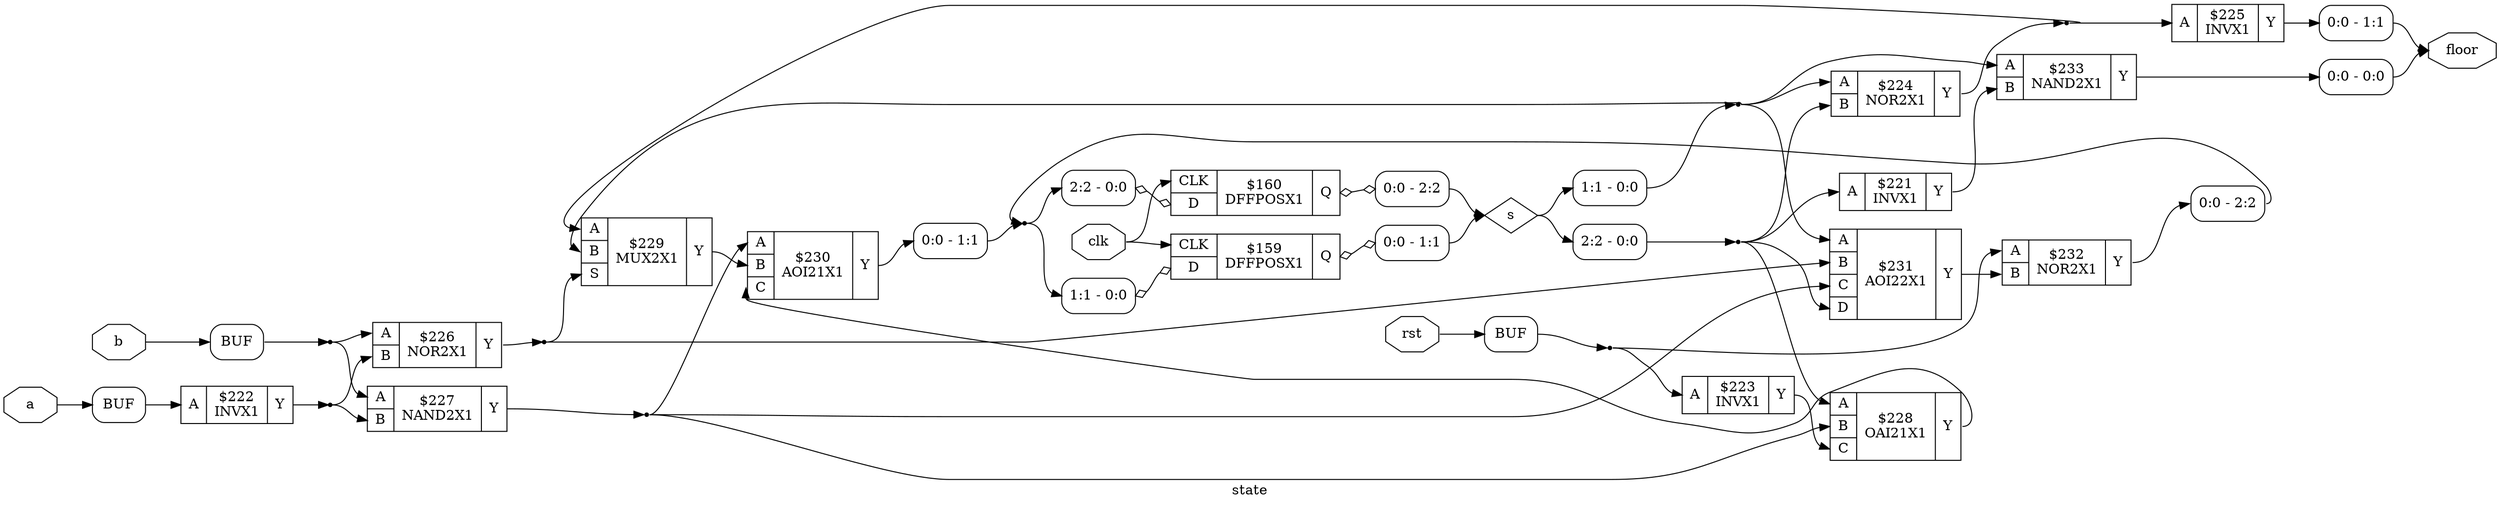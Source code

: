 digraph "state" {
label="state";
rankdir="LR";
remincross=true;
n28 [ shape=octagon, label="a", color="black", fontcolor="black" ];
n29 [ shape=octagon, label="b", color="black", fontcolor="black" ];
n30 [ shape=octagon, label="clk", color="black", fontcolor="black" ];
n31 [ shape=octagon, label="floor", color="black", fontcolor="black" ];
n32 [ shape=octagon, label="rst", color="black", fontcolor="black" ];
n33 [ shape=diamond, label="s", color="black", fontcolor="black" ];
c36 [ shape=record, label="{{<p34> A}|$221\nINVX1|{<p35> Y}}" ];
c37 [ shape=record, label="{{<p34> A}|$222\nINVX1|{<p35> Y}}" ];
c38 [ shape=record, label="{{<p34> A}|$223\nINVX1|{<p35> Y}}" ];
c40 [ shape=record, label="{{<p34> A|<p39> B}|$224\nNOR2X1|{<p35> Y}}" ];
c41 [ shape=record, label="{{<p34> A}|$225\nINVX1|{<p35> Y}}" ];
c42 [ shape=record, label="{{<p34> A|<p39> B}|$226\nNOR2X1|{<p35> Y}}" ];
c43 [ shape=record, label="{{<p34> A|<p39> B}|$227\nNAND2X1|{<p35> Y}}" ];
c45 [ shape=record, label="{{<p34> A|<p39> B|<p44> C}|$228\nOAI21X1|{<p35> Y}}" ];
c47 [ shape=record, label="{{<p34> A|<p39> B|<p46> S}|$229\nMUX2X1|{<p35> Y}}" ];
c48 [ shape=record, label="{{<p34> A|<p39> B|<p44> C}|$230\nAOI21X1|{<p35> Y}}" ];
c50 [ shape=record, label="{{<p34> A|<p39> B|<p44> C|<p49> D}|$231\nAOI22X1|{<p35> Y}}" ];
c51 [ shape=record, label="{{<p34> A|<p39> B}|$232\nNOR2X1|{<p35> Y}}" ];
c52 [ shape=record, label="{{<p34> A|<p39> B}|$233\nNAND2X1|{<p35> Y}}" ];
c55 [ shape=record, label="{{<p53> CLK|<p49> D}|$159\nDFFPOSX1|{<p54> Q}}" ];
x0 [ shape=record, style=rounded, label="<s0> 1:1 - 0:0 " ];
x0:e -> c55:p49:w [arrowhead=odiamond, arrowtail=odiamond, dir=both, color="black", label=""];
x1 [ shape=record, style=rounded, label="<s0> 0:0 - 1:1 " ];
c55:p54:e -> x1:w [arrowhead=odiamond, arrowtail=odiamond, dir=both, color="black", label=""];
c56 [ shape=record, label="{{<p53> CLK|<p49> D}|$160\nDFFPOSX1|{<p54> Q}}" ];
x2 [ shape=record, style=rounded, label="<s0> 2:2 - 0:0 " ];
x2:e -> c56:p49:w [arrowhead=odiamond, arrowtail=odiamond, dir=both, color="black", label=""];
x3 [ shape=record, style=rounded, label="<s0> 0:0 - 2:2 " ];
c56:p54:e -> x3:w [arrowhead=odiamond, arrowtail=odiamond, dir=both, color="black", label=""];
x4 [ shape=record, style=rounded, label="<s0> 1:1 - 0:0 " ];
x5 [ shape=record, style=rounded, label="<s0> 2:2 - 0:0 " ];
x6 [ shape=record, style=rounded, label="<s0> 0:0 - 1:1 " ];
x7 [shape=box, style=rounded, label="BUF"];
x8 [shape=box, style=rounded, label="BUF"];
x9 [shape=box, style=rounded, label="BUF"];
x10 [ shape=record, style=rounded, label="<s0> 0:0 - 1:1 " ];
x11 [ shape=record, style=rounded, label="<s0> 0:0 - 2:2 " ];
x12 [ shape=record, style=rounded, label="<s0> 0:0 - 0:0 " ];
c48:p35:e -> x10:w [color="black", label=""];
c51:p35:e -> x11:w [color="black", label=""];
x8:e:e -> c37:p34:w [color="black", label=""];
n13 [ shape=point ];
x7:e:e -> n13:w [color="black", label=""];
n13:e -> c42:p34:w [color="black", label=""];
n13:e -> c43:p34:w [color="black", label=""];
c52:p35:e -> x12:w [color="black", label=""];
c41:p35:e -> x6:w [color="black", label=""];
c36:p35:e -> c52:p39:w [color="black", label=""];
n17 [ shape=point ];
c37:p35:e -> n17:w [color="black", label=""];
n17:e -> c42:p39:w [color="black", label=""];
n17:e -> c43:p39:w [color="black", label=""];
c38:p35:e -> c45:p44:w [color="black", label=""];
n19 [ shape=point ];
c40:p35:e -> n19:w [color="black", label=""];
n19:e -> c41:p34:w [color="black", label=""];
n19:e -> c47:p34:w [color="black", label=""];
n2 [ shape=point ];
x10:s0:e -> n2:w [color="black", label=""];
x11:s0:e -> n2:w [color="black", label=""];
n2:e -> x0:s0:w [color="black", label=""];
n2:e -> x2:s0:w [color="black", label=""];
n20 [ shape=point ];
c42:p35:e -> n20:w [color="black", label=""];
n20:e -> c47:p46:w [color="black", label=""];
n20:e -> c50:p39:w [color="black", label=""];
n21 [ shape=point ];
c43:p35:e -> n21:w [color="black", label=""];
n21:e -> c45:p39:w [color="black", label=""];
n21:e -> c48:p34:w [color="black", label=""];
n21:e -> c50:p44:w [color="black", label=""];
c45:p35:e -> c48:p44:w [color="black", label=""];
c47:p35:e -> c48:p39:w [color="black", label=""];
c50:p35:e -> c51:p39:w [color="black", label=""];
n25 [ shape=point ];
x9:e:e -> n25:w [color="black", label=""];
n25:e -> c38:p34:w [color="black", label=""];
n25:e -> c51:p34:w [color="black", label=""];
n26 [ shape=point ];
x4:e -> n26:w [color="black", label=""];
n26:e -> c40:p34:w [color="black", label=""];
n26:e -> c47:p39:w [color="black", label=""];
n26:e -> c50:p34:w [color="black", label=""];
n26:e -> c52:p34:w [color="black", label=""];
n27 [ shape=point ];
x5:e -> n27:w [color="black", label=""];
n27:e -> c36:p34:w [color="black", label=""];
n27:e -> c40:p39:w [color="black", label=""];
n27:e -> c45:p34:w [color="black", label=""];
n27:e -> c50:p49:w [color="black", label=""];
n28:e -> x8:w:w [color="black", label=""];
n29:e -> x7:w:w [color="black", label=""];
n30:e -> c55:p53:w [color="black", label=""];
n30:e -> c56:p53:w [color="black", label=""];
x12:s0:e -> n31:w [color="black", label=""];
x6:s0:e -> n31:w [color="black", label=""];
n32:e -> x9:w:w [color="black", label=""];
x1:s0:e -> n33:w [color="black", label=""];
x3:s0:e -> n33:w [color="black", label=""];
n33:e -> x4:s0:w [color="black", label=""];
n33:e -> x5:s0:w [color="black", label=""];
}
